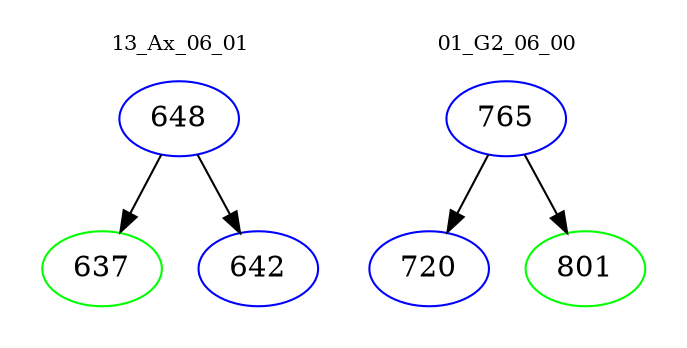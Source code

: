 digraph{
subgraph cluster_0 {
color = white
label = "13_Ax_06_01";
fontsize=10;
T0_648 [label="648", color="blue"]
T0_648 -> T0_637 [color="black"]
T0_637 [label="637", color="green"]
T0_648 -> T0_642 [color="black"]
T0_642 [label="642", color="blue"]
}
subgraph cluster_1 {
color = white
label = "01_G2_06_00";
fontsize=10;
T1_765 [label="765", color="blue"]
T1_765 -> T1_720 [color="black"]
T1_720 [label="720", color="blue"]
T1_765 -> T1_801 [color="black"]
T1_801 [label="801", color="green"]
}
}

